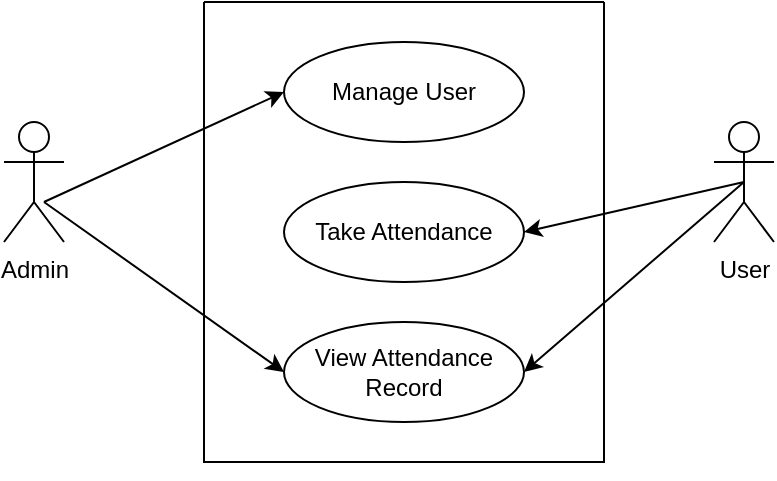<mxfile version="27.0.9">
  <diagram name="Page-1" id="cwu7H61f02jVtp086w-F">
    <mxGraphModel dx="1042" dy="574" grid="1" gridSize="10" guides="1" tooltips="1" connect="1" arrows="1" fold="1" page="1" pageScale="1" pageWidth="850" pageHeight="1100" math="0" shadow="0">
      <root>
        <mxCell id="0" />
        <mxCell id="1" parent="0" />
        <mxCell id="9O_HjaYWdBveZDyWT0Eo-1" value="Admin" style="shape=umlActor;verticalLabelPosition=bottom;verticalAlign=top;html=1;outlineConnect=0;" vertex="1" parent="1">
          <mxGeometry x="70" y="220" width="30" height="60" as="geometry" />
        </mxCell>
        <mxCell id="9O_HjaYWdBveZDyWT0Eo-2" value="User" style="shape=umlActor;verticalLabelPosition=bottom;verticalAlign=top;html=1;outlineConnect=0;" vertex="1" parent="1">
          <mxGeometry x="425" y="220" width="30" height="60" as="geometry" />
        </mxCell>
        <mxCell id="9O_HjaYWdBveZDyWT0Eo-3" value="" style="swimlane;startSize=0;" vertex="1" parent="1">
          <mxGeometry x="170" y="160" width="200" height="230" as="geometry" />
        </mxCell>
        <mxCell id="9O_HjaYWdBveZDyWT0Eo-4" value="Manage User" style="ellipse;whiteSpace=wrap;html=1;" vertex="1" parent="9O_HjaYWdBveZDyWT0Eo-3">
          <mxGeometry x="40" y="20" width="120" height="50" as="geometry" />
        </mxCell>
        <mxCell id="9O_HjaYWdBveZDyWT0Eo-7" value="View Attendance Record" style="ellipse;whiteSpace=wrap;html=1;" vertex="1" parent="9O_HjaYWdBveZDyWT0Eo-3">
          <mxGeometry x="40" y="160" width="120" height="50" as="geometry" />
        </mxCell>
        <mxCell id="9O_HjaYWdBveZDyWT0Eo-18" value="Take Attendance" style="ellipse;whiteSpace=wrap;html=1;" vertex="1" parent="9O_HjaYWdBveZDyWT0Eo-3">
          <mxGeometry x="40" y="90" width="120" height="50" as="geometry" />
        </mxCell>
        <mxCell id="9O_HjaYWdBveZDyWT0Eo-12" style="edgeStyle=orthogonalEdgeStyle;rounded=0;orthogonalLoop=1;jettySize=auto;html=1;exitX=0.5;exitY=1;exitDx=0;exitDy=0;" edge="1" parent="1" source="9O_HjaYWdBveZDyWT0Eo-3" target="9O_HjaYWdBveZDyWT0Eo-3">
          <mxGeometry relative="1" as="geometry" />
        </mxCell>
        <mxCell id="9O_HjaYWdBveZDyWT0Eo-13" value="" style="endArrow=classic;html=1;rounded=0;entryX=0;entryY=0.5;entryDx=0;entryDy=0;" edge="1" parent="1" target="9O_HjaYWdBveZDyWT0Eo-7">
          <mxGeometry width="50" height="50" relative="1" as="geometry">
            <mxPoint x="90" y="260" as="sourcePoint" />
            <mxPoint x="140" y="210" as="targetPoint" />
          </mxGeometry>
        </mxCell>
        <mxCell id="9O_HjaYWdBveZDyWT0Eo-15" value="" style="endArrow=classic;html=1;rounded=0;entryX=0;entryY=0.5;entryDx=0;entryDy=0;" edge="1" parent="1" target="9O_HjaYWdBveZDyWT0Eo-4">
          <mxGeometry width="50" height="50" relative="1" as="geometry">
            <mxPoint x="90" y="260" as="sourcePoint" />
            <mxPoint x="140" y="210" as="targetPoint" />
          </mxGeometry>
        </mxCell>
        <mxCell id="9O_HjaYWdBveZDyWT0Eo-17" value="" style="endArrow=classic;html=1;rounded=0;entryX=1;entryY=0.5;entryDx=0;entryDy=0;" edge="1" parent="1" target="9O_HjaYWdBveZDyWT0Eo-7">
          <mxGeometry width="50" height="50" relative="1" as="geometry">
            <mxPoint x="440" y="250" as="sourcePoint" />
            <mxPoint x="560" y="295" as="targetPoint" />
          </mxGeometry>
        </mxCell>
        <mxCell id="9O_HjaYWdBveZDyWT0Eo-19" value="" style="endArrow=classic;html=1;rounded=0;entryX=1;entryY=0.5;entryDx=0;entryDy=0;" edge="1" parent="1">
          <mxGeometry width="50" height="50" relative="1" as="geometry">
            <mxPoint x="440" y="250" as="sourcePoint" />
            <mxPoint x="330" y="275" as="targetPoint" />
          </mxGeometry>
        </mxCell>
      </root>
    </mxGraphModel>
  </diagram>
</mxfile>
